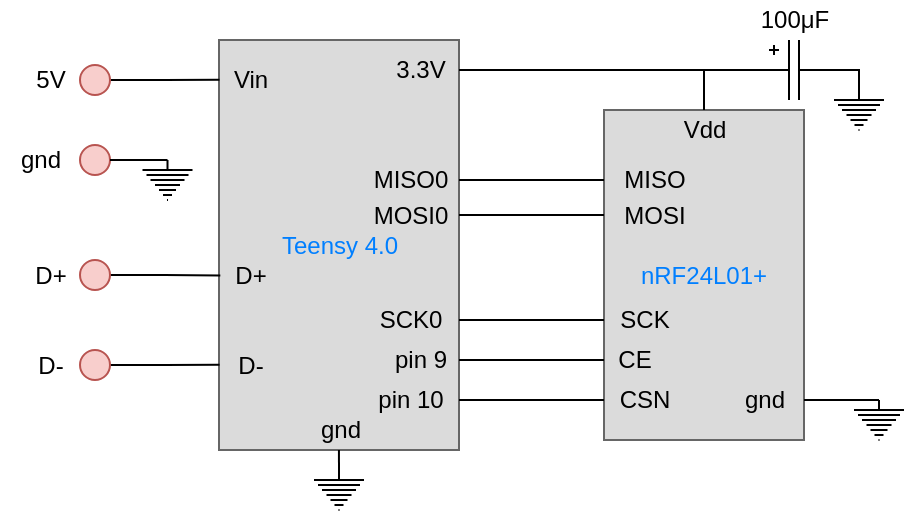 <mxfile version="14.6.13" type="device"><diagram id="3bfLOZuhOCqwedGYhLki" name="Page-1"><mxGraphModel dx="750" dy="651" grid="1" gridSize="10" guides="1" tooltips="1" connect="1" arrows="1" fold="1" page="1" pageScale="1" pageWidth="850" pageHeight="1100" math="0" shadow="0"><root><mxCell id="0"/><mxCell id="1" parent="0"/><mxCell id="SLjoavYJv7U1EhsGJixM-14" value="5V" style="text;html=1;align=center;verticalAlign=middle;resizable=0;points=[];autosize=1;strokeColor=none;" parent="1" vertex="1"><mxGeometry x="388" y="335" width="30" height="20" as="geometry"/></mxCell><mxCell id="SLjoavYJv7U1EhsGJixM-17" value="Teensy 4.0" style="rounded=0;whiteSpace=wrap;html=1;strokeColor=#666666;fillColor=#DBDBDB;fontColor=#007FFF;" parent="1" vertex="1"><mxGeometry x="487.5" y="325" width="120" height="205" as="geometry"/></mxCell><mxCell id="SLjoavYJv7U1EhsGJixM-20" value="Vin" style="text;html=1;align=center;verticalAlign=middle;resizable=0;points=[];autosize=1;strokeColor=none;" parent="1" vertex="1"><mxGeometry x="487.5" y="335" width="30" height="20" as="geometry"/></mxCell><mxCell id="0ntg6X1GoiLsDYdqZUFI-3" style="edgeStyle=orthogonalEdgeStyle;rounded=0;orthogonalLoop=1;jettySize=auto;html=1;exitX=1;exitY=0.5;exitDx=0;exitDy=0;entryX=0.008;entryY=0.495;entryDx=0;entryDy=0;entryPerimeter=0;endArrow=none;endFill=0;" parent="1" source="SLjoavYJv7U1EhsGJixM-43" target="SLjoavYJv7U1EhsGJixM-20" edge="1"><mxGeometry relative="1" as="geometry"/></mxCell><mxCell id="SLjoavYJv7U1EhsGJixM-43" value="" style="verticalLabelPosition=bottom;shadow=0;dashed=0;align=center;html=1;verticalAlign=top;strokeWidth=1;shape=ellipse;perimeter=ellipsePerimeter;fillColor=#f8cecc;strokeColor=#b85450;" parent="1" vertex="1"><mxGeometry x="418" y="337.5" width="15" height="15" as="geometry"/></mxCell><mxCell id="SLjoavYJv7U1EhsGJixM-50" value="" style="verticalLabelPosition=bottom;shadow=0;dashed=0;align=center;html=1;verticalAlign=top;strokeWidth=1;shape=ellipse;perimeter=ellipsePerimeter;fillColor=#f8cecc;strokeColor=#b85450;" parent="1" vertex="1"><mxGeometry x="418" y="377.5" width="15" height="15" as="geometry"/></mxCell><mxCell id="SLjoavYJv7U1EhsGJixM-51" value="gnd" style="text;html=1;align=center;verticalAlign=middle;resizable=0;points=[];autosize=1;strokeColor=none;" parent="1" vertex="1"><mxGeometry x="378" y="375" width="40" height="20" as="geometry"/></mxCell><mxCell id="SLjoavYJv7U1EhsGJixM-54" style="edgeStyle=orthogonalEdgeStyle;rounded=0;orthogonalLoop=1;jettySize=auto;html=1;exitX=0.5;exitY=0;exitDx=0;exitDy=0;exitPerimeter=0;entryX=1;entryY=0.5;entryDx=0;entryDy=0;endArrow=none;endFill=0;" parent="1" source="SLjoavYJv7U1EhsGJixM-52" target="SLjoavYJv7U1EhsGJixM-50" edge="1"><mxGeometry relative="1" as="geometry"><Array as="points"><mxPoint x="461.75" y="385.5"/></Array></mxGeometry></mxCell><mxCell id="SLjoavYJv7U1EhsGJixM-52" value="" style="pointerEvents=1;verticalLabelPosition=bottom;shadow=0;dashed=0;align=center;html=1;verticalAlign=top;shape=mxgraph.electrical.signal_sources.protective_earth;direction=east;" parent="1" vertex="1"><mxGeometry x="449.25" y="385" width="25" height="20" as="geometry"/></mxCell><mxCell id="0ntg6X1GoiLsDYdqZUFI-14" style="edgeStyle=orthogonalEdgeStyle;rounded=0;orthogonalLoop=1;jettySize=auto;html=1;endArrow=none;endFill=0;" parent="1" source="SLjoavYJv7U1EhsGJixM-55" edge="1"><mxGeometry relative="1" as="geometry"><mxPoint x="730" y="340.0" as="targetPoint"/></mxGeometry></mxCell><mxCell id="SLjoavYJv7U1EhsGJixM-55" value="3.3V" style="text;html=1;align=center;verticalAlign=middle;resizable=0;points=[];autosize=1;strokeColor=none;" parent="1" vertex="1"><mxGeometry x="567.5" y="330" width="40" height="20" as="geometry"/></mxCell><mxCell id="SLjoavYJv7U1EhsGJixM-94" value="&lt;font&gt;nRF24L01+&lt;/font&gt;" style="rounded=0;whiteSpace=wrap;html=1;strokeColor=#666666;fillColor=#DBDBDB;fontColor=#007FFF;" parent="1" vertex="1"><mxGeometry x="680" y="360" width="100" height="165" as="geometry"/></mxCell><mxCell id="SLjoavYJv7U1EhsGJixM-99" value="CSN" style="text;html=1;align=center;verticalAlign=middle;resizable=0;points=[];autosize=1;strokeColor=none;fontSize=12;fontColor=#000000;" parent="1" vertex="1"><mxGeometry x="680" y="495" width="40" height="20" as="geometry"/></mxCell><mxCell id="SLjoavYJv7U1EhsGJixM-100" value="CE" style="text;html=1;align=center;verticalAlign=middle;resizable=0;points=[];autosize=1;strokeColor=none;fontSize=12;fontColor=#000000;" parent="1" vertex="1"><mxGeometry x="680" y="475" width="30" height="20" as="geometry"/></mxCell><mxCell id="SLjoavYJv7U1EhsGJixM-101" value="MOSI" style="text;html=1;align=center;verticalAlign=middle;resizable=0;points=[];autosize=1;strokeColor=none;fontSize=12;fontColor=#000000;" parent="1" vertex="1"><mxGeometry x="680" y="402.5" width="50" height="20" as="geometry"/></mxCell><mxCell id="SLjoavYJv7U1EhsGJixM-102" value="MISO" style="text;html=1;align=center;verticalAlign=middle;resizable=0;points=[];autosize=1;strokeColor=none;fontSize=12;fontColor=#000000;" parent="1" vertex="1"><mxGeometry x="680" y="385" width="50" height="20" as="geometry"/></mxCell><mxCell id="SLjoavYJv7U1EhsGJixM-145" style="edgeStyle=orthogonalEdgeStyle;rounded=0;orthogonalLoop=1;jettySize=auto;html=1;fontSize=12;fontColor=#007FFF;endArrow=none;endFill=0;" parent="1" source="SLjoavYJv7U1EhsGJixM-103" edge="1"><mxGeometry relative="1" as="geometry"><mxPoint x="730" y="350" as="targetPoint"/><Array as="points"><mxPoint x="730" y="340"/><mxPoint x="730" y="340"/></Array></mxGeometry></mxCell><mxCell id="SLjoavYJv7U1EhsGJixM-103" value="Vdd" style="text;html=1;align=center;verticalAlign=middle;resizable=0;points=[];autosize=1;strokeColor=none;fontSize=12;fontColor=#000000;" parent="1" vertex="1"><mxGeometry x="710" y="360" width="40" height="20" as="geometry"/></mxCell><mxCell id="SLjoavYJv7U1EhsGJixM-104" value="gnd" style="text;html=1;align=center;verticalAlign=middle;resizable=0;points=[];autosize=1;strokeColor=none;fontSize=12;fontColor=#000000;" parent="1" vertex="1"><mxGeometry x="740" y="495" width="40" height="20" as="geometry"/></mxCell><mxCell id="SLjoavYJv7U1EhsGJixM-105" value="SCK" style="text;html=1;align=center;verticalAlign=middle;resizable=0;points=[];autosize=1;strokeColor=none;fontSize=12;fontColor=#000000;" parent="1" vertex="1"><mxGeometry x="680" y="455" width="40" height="20" as="geometry"/></mxCell><mxCell id="SLjoavYJv7U1EhsGJixM-118" style="edgeStyle=orthogonalEdgeStyle;rounded=0;orthogonalLoop=1;jettySize=auto;html=1;entryX=0;entryY=0.5;entryDx=0;entryDy=0;entryPerimeter=0;fontSize=12;fontColor=#000000;endArrow=none;endFill=0;" parent="1" source="SLjoavYJv7U1EhsGJixM-106" target="SLjoavYJv7U1EhsGJixM-101" edge="1"><mxGeometry relative="1" as="geometry"/></mxCell><mxCell id="SLjoavYJv7U1EhsGJixM-106" value="MOSI0" style="text;html=1;align=center;verticalAlign=middle;resizable=0;points=[];autosize=1;strokeColor=none;fontSize=12;fontColor=#000000;" parent="1" vertex="1"><mxGeometry x="557.5" y="402.5" width="50" height="20" as="geometry"/></mxCell><mxCell id="SLjoavYJv7U1EhsGJixM-117" style="edgeStyle=orthogonalEdgeStyle;rounded=0;orthogonalLoop=1;jettySize=auto;html=1;entryX=0;entryY=0.5;entryDx=0;entryDy=0;entryPerimeter=0;fontSize=12;fontColor=#000000;endArrow=none;endFill=0;" parent="1" source="SLjoavYJv7U1EhsGJixM-107" target="SLjoavYJv7U1EhsGJixM-102" edge="1"><mxGeometry relative="1" as="geometry"/></mxCell><mxCell id="SLjoavYJv7U1EhsGJixM-107" value="MISO0" style="text;html=1;align=center;verticalAlign=middle;resizable=0;points=[];autosize=1;strokeColor=none;fontSize=12;fontColor=#000000;" parent="1" vertex="1"><mxGeometry x="557.5" y="385" width="50" height="20" as="geometry"/></mxCell><mxCell id="SLjoavYJv7U1EhsGJixM-114" style="edgeStyle=orthogonalEdgeStyle;rounded=0;orthogonalLoop=1;jettySize=auto;html=1;entryX=0;entryY=0.5;entryDx=0;entryDy=0;entryPerimeter=0;fontSize=12;fontColor=#000000;endArrow=none;endFill=0;" parent="1" source="SLjoavYJv7U1EhsGJixM-108" target="SLjoavYJv7U1EhsGJixM-105" edge="1"><mxGeometry relative="1" as="geometry"/></mxCell><mxCell id="SLjoavYJv7U1EhsGJixM-108" value="SCK0" style="text;html=1;align=center;verticalAlign=middle;resizable=0;points=[];autosize=1;strokeColor=none;fontSize=12;fontColor=#000000;" parent="1" vertex="1"><mxGeometry x="557.5" y="455" width="50" height="20" as="geometry"/></mxCell><mxCell id="SLjoavYJv7U1EhsGJixM-113" style="edgeStyle=orthogonalEdgeStyle;rounded=0;orthogonalLoop=1;jettySize=auto;html=1;entryX=0;entryY=0.5;entryDx=0;entryDy=0;entryPerimeter=0;fontSize=12;fontColor=#000000;endArrow=none;endFill=0;" parent="1" source="SLjoavYJv7U1EhsGJixM-109" target="SLjoavYJv7U1EhsGJixM-100" edge="1"><mxGeometry relative="1" as="geometry"/></mxCell><mxCell id="SLjoavYJv7U1EhsGJixM-109" value="pin 9" style="text;html=1;align=center;verticalAlign=middle;resizable=0;points=[];autosize=1;strokeColor=none;fontSize=12;fontColor=#000000;" parent="1" vertex="1"><mxGeometry x="567.5" y="475" width="40" height="20" as="geometry"/></mxCell><mxCell id="SLjoavYJv7U1EhsGJixM-112" style="edgeStyle=orthogonalEdgeStyle;rounded=0;orthogonalLoop=1;jettySize=auto;html=1;entryX=0;entryY=0.5;entryDx=0;entryDy=0;entryPerimeter=0;fontSize=12;fontColor=#000000;endArrow=none;endFill=0;" parent="1" source="SLjoavYJv7U1EhsGJixM-110" target="SLjoavYJv7U1EhsGJixM-99" edge="1"><mxGeometry relative="1" as="geometry"/></mxCell><mxCell id="SLjoavYJv7U1EhsGJixM-110" value="pin 10" style="text;html=1;align=center;verticalAlign=middle;resizable=0;points=[];autosize=1;strokeColor=none;fontSize=12;fontColor=#000000;" parent="1" vertex="1"><mxGeometry x="557.5" y="495" width="50" height="20" as="geometry"/></mxCell><mxCell id="SLjoavYJv7U1EhsGJixM-123" style="edgeStyle=orthogonalEdgeStyle;rounded=0;orthogonalLoop=1;jettySize=auto;html=1;exitX=0;exitY=0.5;exitDx=0;exitDy=0;exitPerimeter=0;entryX=0.5;entryY=0;entryDx=0;entryDy=0;entryPerimeter=0;fontSize=12;fontColor=#000000;endArrow=none;endFill=0;" parent="1" source="SLjoavYJv7U1EhsGJixM-120" edge="1"><mxGeometry relative="1" as="geometry"><mxPoint x="730" y="345.0" as="targetPoint"/></mxGeometry></mxCell><mxCell id="SLjoavYJv7U1EhsGJixM-127" style="edgeStyle=orthogonalEdgeStyle;rounded=0;orthogonalLoop=1;jettySize=auto;html=1;exitX=1;exitY=0.5;exitDx=0;exitDy=0;exitPerimeter=0;entryX=0.5;entryY=0;entryDx=0;entryDy=0;entryPerimeter=0;fontSize=12;fontColor=#000000;endArrow=none;endFill=0;" parent="1" source="SLjoavYJv7U1EhsGJixM-120" target="SLjoavYJv7U1EhsGJixM-121" edge="1"><mxGeometry relative="1" as="geometry"/></mxCell><mxCell id="SLjoavYJv7U1EhsGJixM-120" value="" style="pointerEvents=1;verticalLabelPosition=bottom;shadow=0;dashed=0;align=center;html=1;verticalAlign=top;shape=mxgraph.electrical.capacitors.capacitor_5;direction=east;" parent="1" vertex="1"><mxGeometry x="750" y="325" width="50" height="30" as="geometry"/></mxCell><mxCell id="SLjoavYJv7U1EhsGJixM-121" value="" style="pointerEvents=1;verticalLabelPosition=bottom;shadow=0;dashed=0;align=center;html=1;verticalAlign=top;shape=mxgraph.electrical.signal_sources.protective_earth;" parent="1" vertex="1"><mxGeometry x="795" y="350" width="25" height="20" as="geometry"/></mxCell><mxCell id="SLjoavYJv7U1EhsGJixM-122" value="100μF" style="text;html=1;align=center;verticalAlign=middle;resizable=0;points=[];autosize=1;strokeColor=none;" parent="1" vertex="1"><mxGeometry x="750" y="305" width="50" height="20" as="geometry"/></mxCell><mxCell id="SLjoavYJv7U1EhsGJixM-142" style="edgeStyle=orthogonalEdgeStyle;rounded=0;orthogonalLoop=1;jettySize=auto;html=1;exitX=0.5;exitY=0;exitDx=0;exitDy=0;exitPerimeter=0;entryX=1;entryY=0.502;entryDx=0;entryDy=0;entryPerimeter=0;fontSize=12;fontColor=#007FFF;endArrow=none;endFill=0;" parent="1" source="SLjoavYJv7U1EhsGJixM-140" target="SLjoavYJv7U1EhsGJixM-104" edge="1"><mxGeometry relative="1" as="geometry"/></mxCell><mxCell id="SLjoavYJv7U1EhsGJixM-140" value="" style="pointerEvents=1;verticalLabelPosition=bottom;shadow=0;dashed=0;align=center;html=1;verticalAlign=top;shape=mxgraph.electrical.signal_sources.protective_earth;fontSize=12;" parent="1" vertex="1"><mxGeometry x="805" y="505" width="25" height="20" as="geometry"/></mxCell><mxCell id="0ntg6X1GoiLsDYdqZUFI-11" style="edgeStyle=orthogonalEdgeStyle;rounded=0;orthogonalLoop=1;jettySize=auto;html=1;exitX=1;exitY=0.5;exitDx=0;exitDy=0;entryX=0.022;entryY=0.51;entryDx=0;entryDy=0;entryPerimeter=0;endArrow=none;endFill=0;" parent="1" source="0ntg6X1GoiLsDYdqZUFI-4" target="0ntg6X1GoiLsDYdqZUFI-8" edge="1"><mxGeometry relative="1" as="geometry"/></mxCell><mxCell id="0ntg6X1GoiLsDYdqZUFI-4" value="" style="verticalLabelPosition=bottom;shadow=0;dashed=0;align=center;html=1;verticalAlign=top;strokeWidth=1;shape=ellipse;perimeter=ellipsePerimeter;fillColor=#f8cecc;strokeColor=#b85450;" parent="1" vertex="1"><mxGeometry x="418" y="435" width="15" height="15" as="geometry"/></mxCell><mxCell id="0ntg6X1GoiLsDYdqZUFI-12" style="edgeStyle=orthogonalEdgeStyle;rounded=0;orthogonalLoop=1;jettySize=auto;html=1;exitX=1;exitY=0.5;exitDx=0;exitDy=0;entryX=0.009;entryY=0.493;entryDx=0;entryDy=0;entryPerimeter=0;endArrow=none;endFill=0;" parent="1" source="0ntg6X1GoiLsDYdqZUFI-5" target="0ntg6X1GoiLsDYdqZUFI-9" edge="1"><mxGeometry relative="1" as="geometry"/></mxCell><mxCell id="0ntg6X1GoiLsDYdqZUFI-5" value="" style="verticalLabelPosition=bottom;shadow=0;dashed=0;align=center;html=1;verticalAlign=top;strokeWidth=1;shape=ellipse;perimeter=ellipsePerimeter;fillColor=#f8cecc;strokeColor=#b85450;" parent="1" vertex="1"><mxGeometry x="418" y="480" width="15" height="15" as="geometry"/></mxCell><mxCell id="0ntg6X1GoiLsDYdqZUFI-6" value="D+" style="text;html=1;align=center;verticalAlign=middle;resizable=0;points=[];autosize=1;strokeColor=none;" parent="1" vertex="1"><mxGeometry x="388" y="432.5" width="30" height="20" as="geometry"/></mxCell><mxCell id="0ntg6X1GoiLsDYdqZUFI-7" value="D-" style="text;html=1;align=center;verticalAlign=middle;resizable=0;points=[];autosize=1;strokeColor=none;" parent="1" vertex="1"><mxGeometry x="388" y="477.5" width="30" height="20" as="geometry"/></mxCell><mxCell id="0ntg6X1GoiLsDYdqZUFI-8" value="D+" style="text;html=1;align=center;verticalAlign=middle;resizable=0;points=[];autosize=1;strokeColor=none;" parent="1" vertex="1"><mxGeometry x="487.5" y="432.5" width="30" height="20" as="geometry"/></mxCell><mxCell id="0ntg6X1GoiLsDYdqZUFI-9" value="D-" style="text;html=1;align=center;verticalAlign=middle;resizable=0;points=[];autosize=1;strokeColor=none;" parent="1" vertex="1"><mxGeometry x="487.5" y="477.5" width="30" height="20" as="geometry"/></mxCell><mxCell id="4ZAPHpVf1uJcYsk65Atv-1" value="gnd" style="text;html=1;align=center;verticalAlign=middle;resizable=0;points=[];autosize=1;strokeColor=none;fontSize=12;fontColor=#000000;" vertex="1" parent="1"><mxGeometry x="527.5" y="510" width="40" height="20" as="geometry"/></mxCell><mxCell id="4ZAPHpVf1uJcYsk65Atv-3" style="edgeStyle=orthogonalEdgeStyle;rounded=0;orthogonalLoop=1;jettySize=auto;html=1;exitX=0.5;exitY=0;exitDx=0;exitDy=0;exitPerimeter=0;entryX=0.499;entryY=1;entryDx=0;entryDy=0;entryPerimeter=0;endArrow=none;endFill=0;" edge="1" parent="1" source="4ZAPHpVf1uJcYsk65Atv-2" target="4ZAPHpVf1uJcYsk65Atv-1"><mxGeometry relative="1" as="geometry"/></mxCell><mxCell id="4ZAPHpVf1uJcYsk65Atv-2" value="" style="pointerEvents=1;verticalLabelPosition=bottom;shadow=0;dashed=0;align=center;html=1;verticalAlign=top;shape=mxgraph.electrical.signal_sources.protective_earth;fontSize=12;" vertex="1" parent="1"><mxGeometry x="535" y="540" width="25" height="20" as="geometry"/></mxCell></root></mxGraphModel></diagram></mxfile>